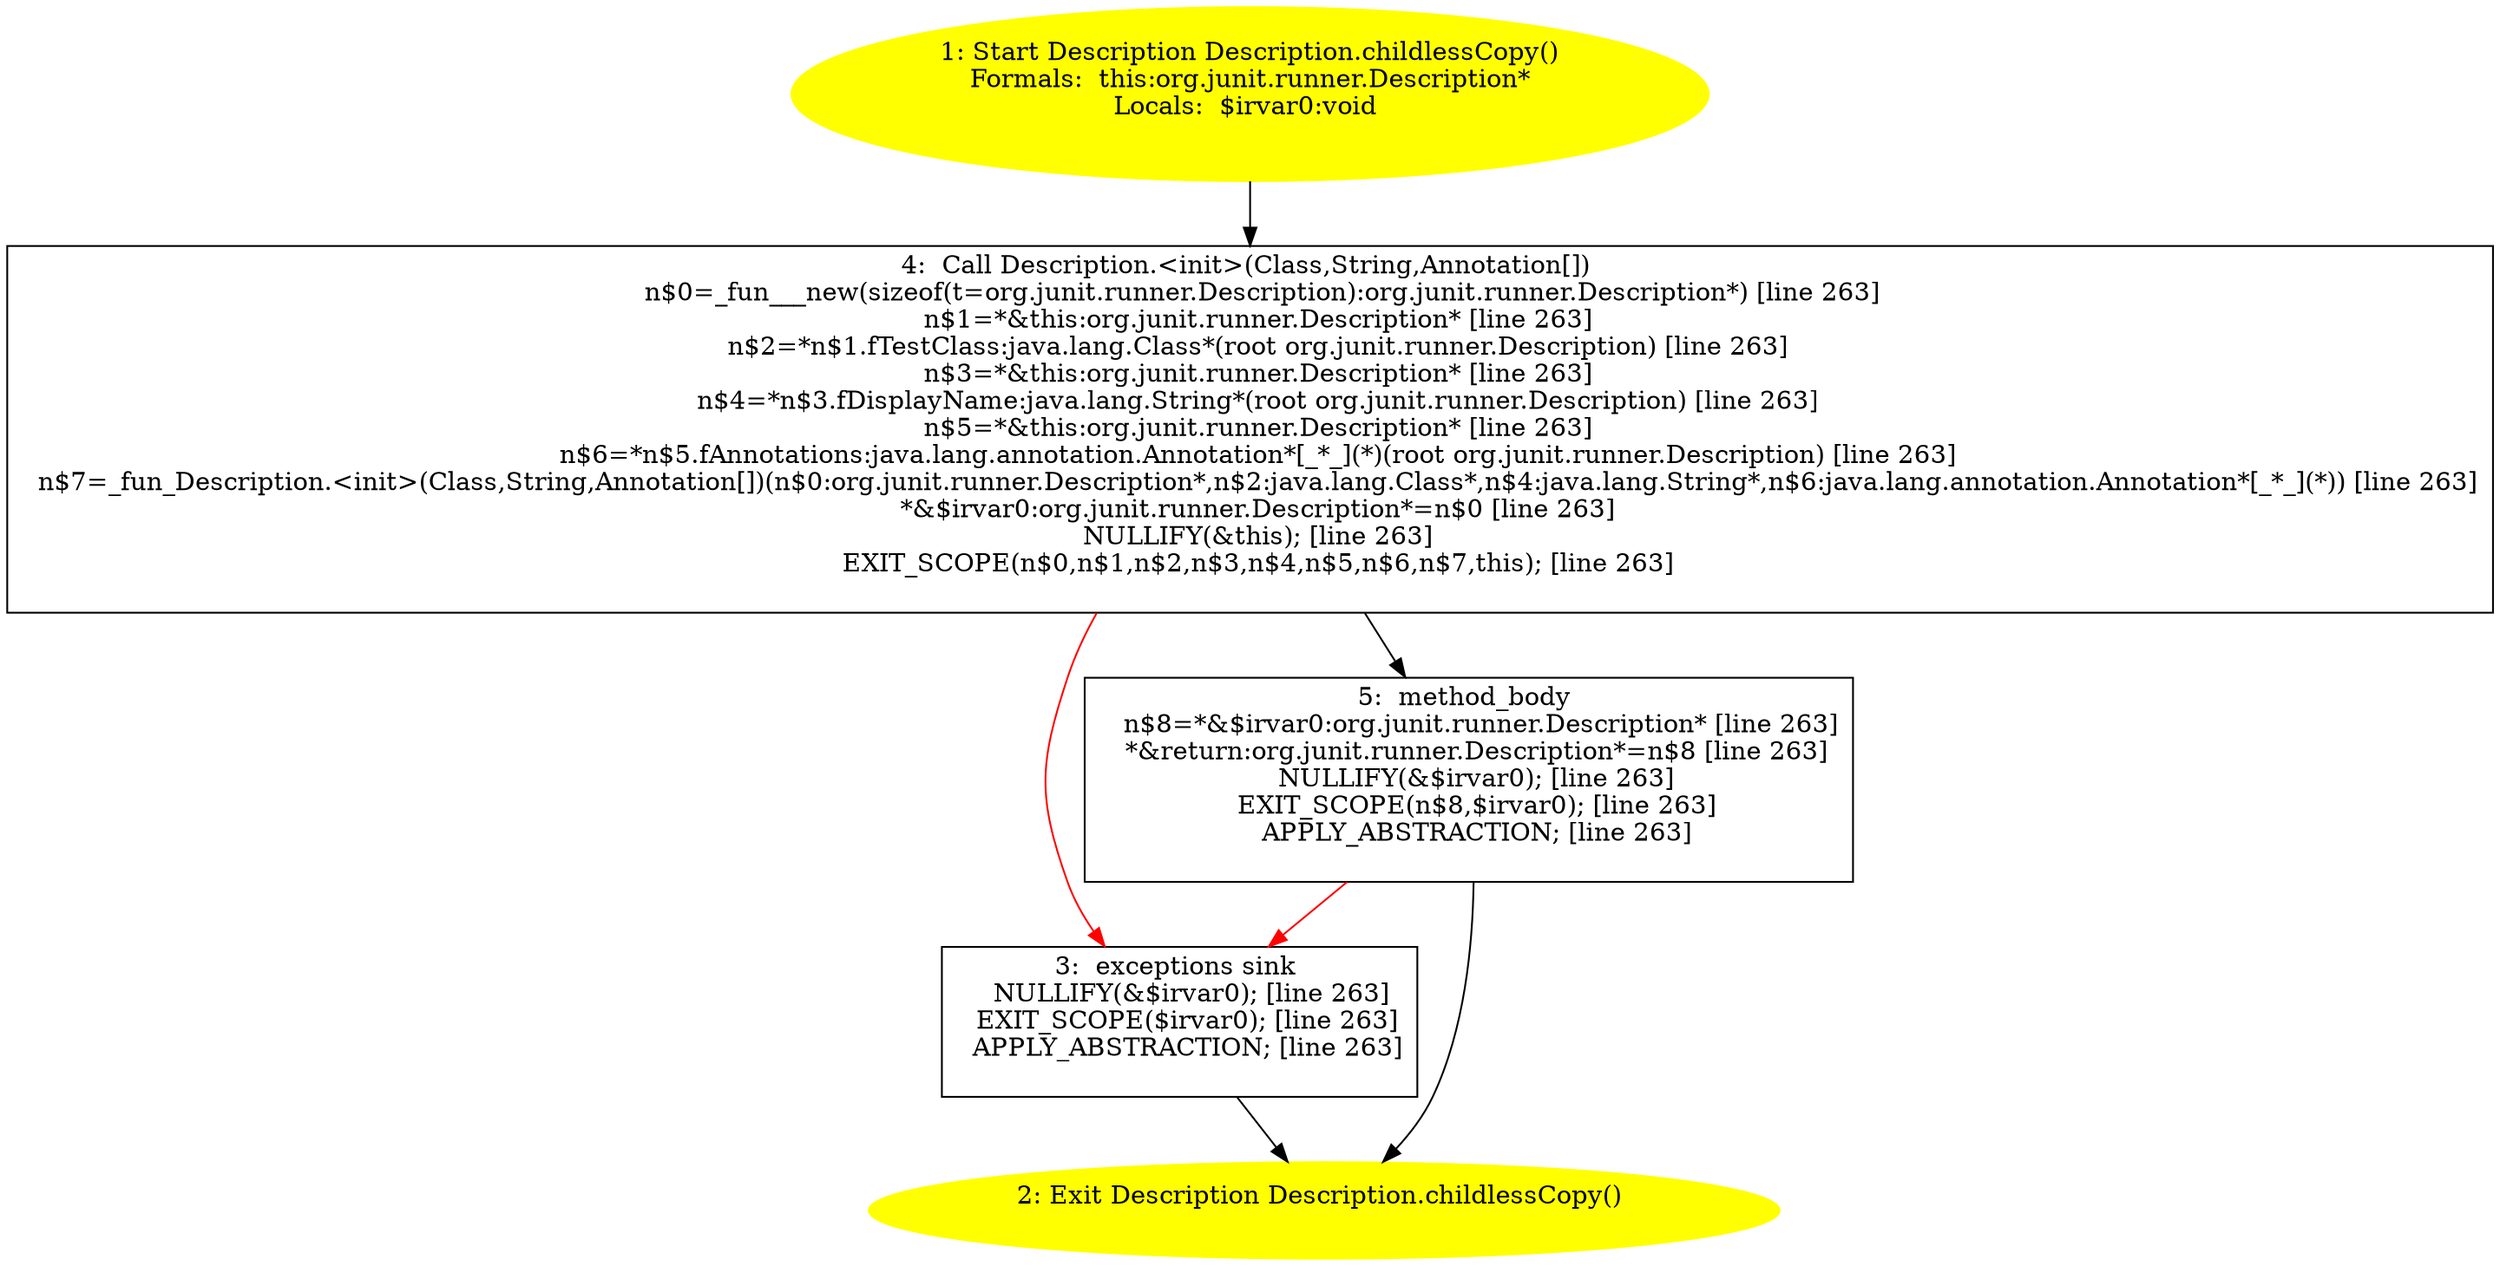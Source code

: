 /* @generated */
digraph cfg {
"org.junit.runner.Description.childlessCopy():org.junit.runner.Description.68cdfaec42b463e250a8c9d1d7c88a50_1" [label="1: Start Description Description.childlessCopy()\nFormals:  this:org.junit.runner.Description*\nLocals:  $irvar0:void \n  " color=yellow style=filled]
	

	 "org.junit.runner.Description.childlessCopy():org.junit.runner.Description.68cdfaec42b463e250a8c9d1d7c88a50_1" -> "org.junit.runner.Description.childlessCopy():org.junit.runner.Description.68cdfaec42b463e250a8c9d1d7c88a50_4" ;
"org.junit.runner.Description.childlessCopy():org.junit.runner.Description.68cdfaec42b463e250a8c9d1d7c88a50_2" [label="2: Exit Description Description.childlessCopy() \n  " color=yellow style=filled]
	

"org.junit.runner.Description.childlessCopy():org.junit.runner.Description.68cdfaec42b463e250a8c9d1d7c88a50_3" [label="3:  exceptions sink \n   NULLIFY(&$irvar0); [line 263]\n  EXIT_SCOPE($irvar0); [line 263]\n  APPLY_ABSTRACTION; [line 263]\n " shape="box"]
	

	 "org.junit.runner.Description.childlessCopy():org.junit.runner.Description.68cdfaec42b463e250a8c9d1d7c88a50_3" -> "org.junit.runner.Description.childlessCopy():org.junit.runner.Description.68cdfaec42b463e250a8c9d1d7c88a50_2" ;
"org.junit.runner.Description.childlessCopy():org.junit.runner.Description.68cdfaec42b463e250a8c9d1d7c88a50_4" [label="4:  Call Description.<init>(Class,String,Annotation[]) \n   n$0=_fun___new(sizeof(t=org.junit.runner.Description):org.junit.runner.Description*) [line 263]\n  n$1=*&this:org.junit.runner.Description* [line 263]\n  n$2=*n$1.fTestClass:java.lang.Class*(root org.junit.runner.Description) [line 263]\n  n$3=*&this:org.junit.runner.Description* [line 263]\n  n$4=*n$3.fDisplayName:java.lang.String*(root org.junit.runner.Description) [line 263]\n  n$5=*&this:org.junit.runner.Description* [line 263]\n  n$6=*n$5.fAnnotations:java.lang.annotation.Annotation*[_*_](*)(root org.junit.runner.Description) [line 263]\n  n$7=_fun_Description.<init>(Class,String,Annotation[])(n$0:org.junit.runner.Description*,n$2:java.lang.Class*,n$4:java.lang.String*,n$6:java.lang.annotation.Annotation*[_*_](*)) [line 263]\n  *&$irvar0:org.junit.runner.Description*=n$0 [line 263]\n  NULLIFY(&this); [line 263]\n  EXIT_SCOPE(n$0,n$1,n$2,n$3,n$4,n$5,n$6,n$7,this); [line 263]\n " shape="box"]
	

	 "org.junit.runner.Description.childlessCopy():org.junit.runner.Description.68cdfaec42b463e250a8c9d1d7c88a50_4" -> "org.junit.runner.Description.childlessCopy():org.junit.runner.Description.68cdfaec42b463e250a8c9d1d7c88a50_5" ;
	 "org.junit.runner.Description.childlessCopy():org.junit.runner.Description.68cdfaec42b463e250a8c9d1d7c88a50_4" -> "org.junit.runner.Description.childlessCopy():org.junit.runner.Description.68cdfaec42b463e250a8c9d1d7c88a50_3" [color="red" ];
"org.junit.runner.Description.childlessCopy():org.junit.runner.Description.68cdfaec42b463e250a8c9d1d7c88a50_5" [label="5:  method_body \n   n$8=*&$irvar0:org.junit.runner.Description* [line 263]\n  *&return:org.junit.runner.Description*=n$8 [line 263]\n  NULLIFY(&$irvar0); [line 263]\n  EXIT_SCOPE(n$8,$irvar0); [line 263]\n  APPLY_ABSTRACTION; [line 263]\n " shape="box"]
	

	 "org.junit.runner.Description.childlessCopy():org.junit.runner.Description.68cdfaec42b463e250a8c9d1d7c88a50_5" -> "org.junit.runner.Description.childlessCopy():org.junit.runner.Description.68cdfaec42b463e250a8c9d1d7c88a50_2" ;
	 "org.junit.runner.Description.childlessCopy():org.junit.runner.Description.68cdfaec42b463e250a8c9d1d7c88a50_5" -> "org.junit.runner.Description.childlessCopy():org.junit.runner.Description.68cdfaec42b463e250a8c9d1d7c88a50_3" [color="red" ];
}
